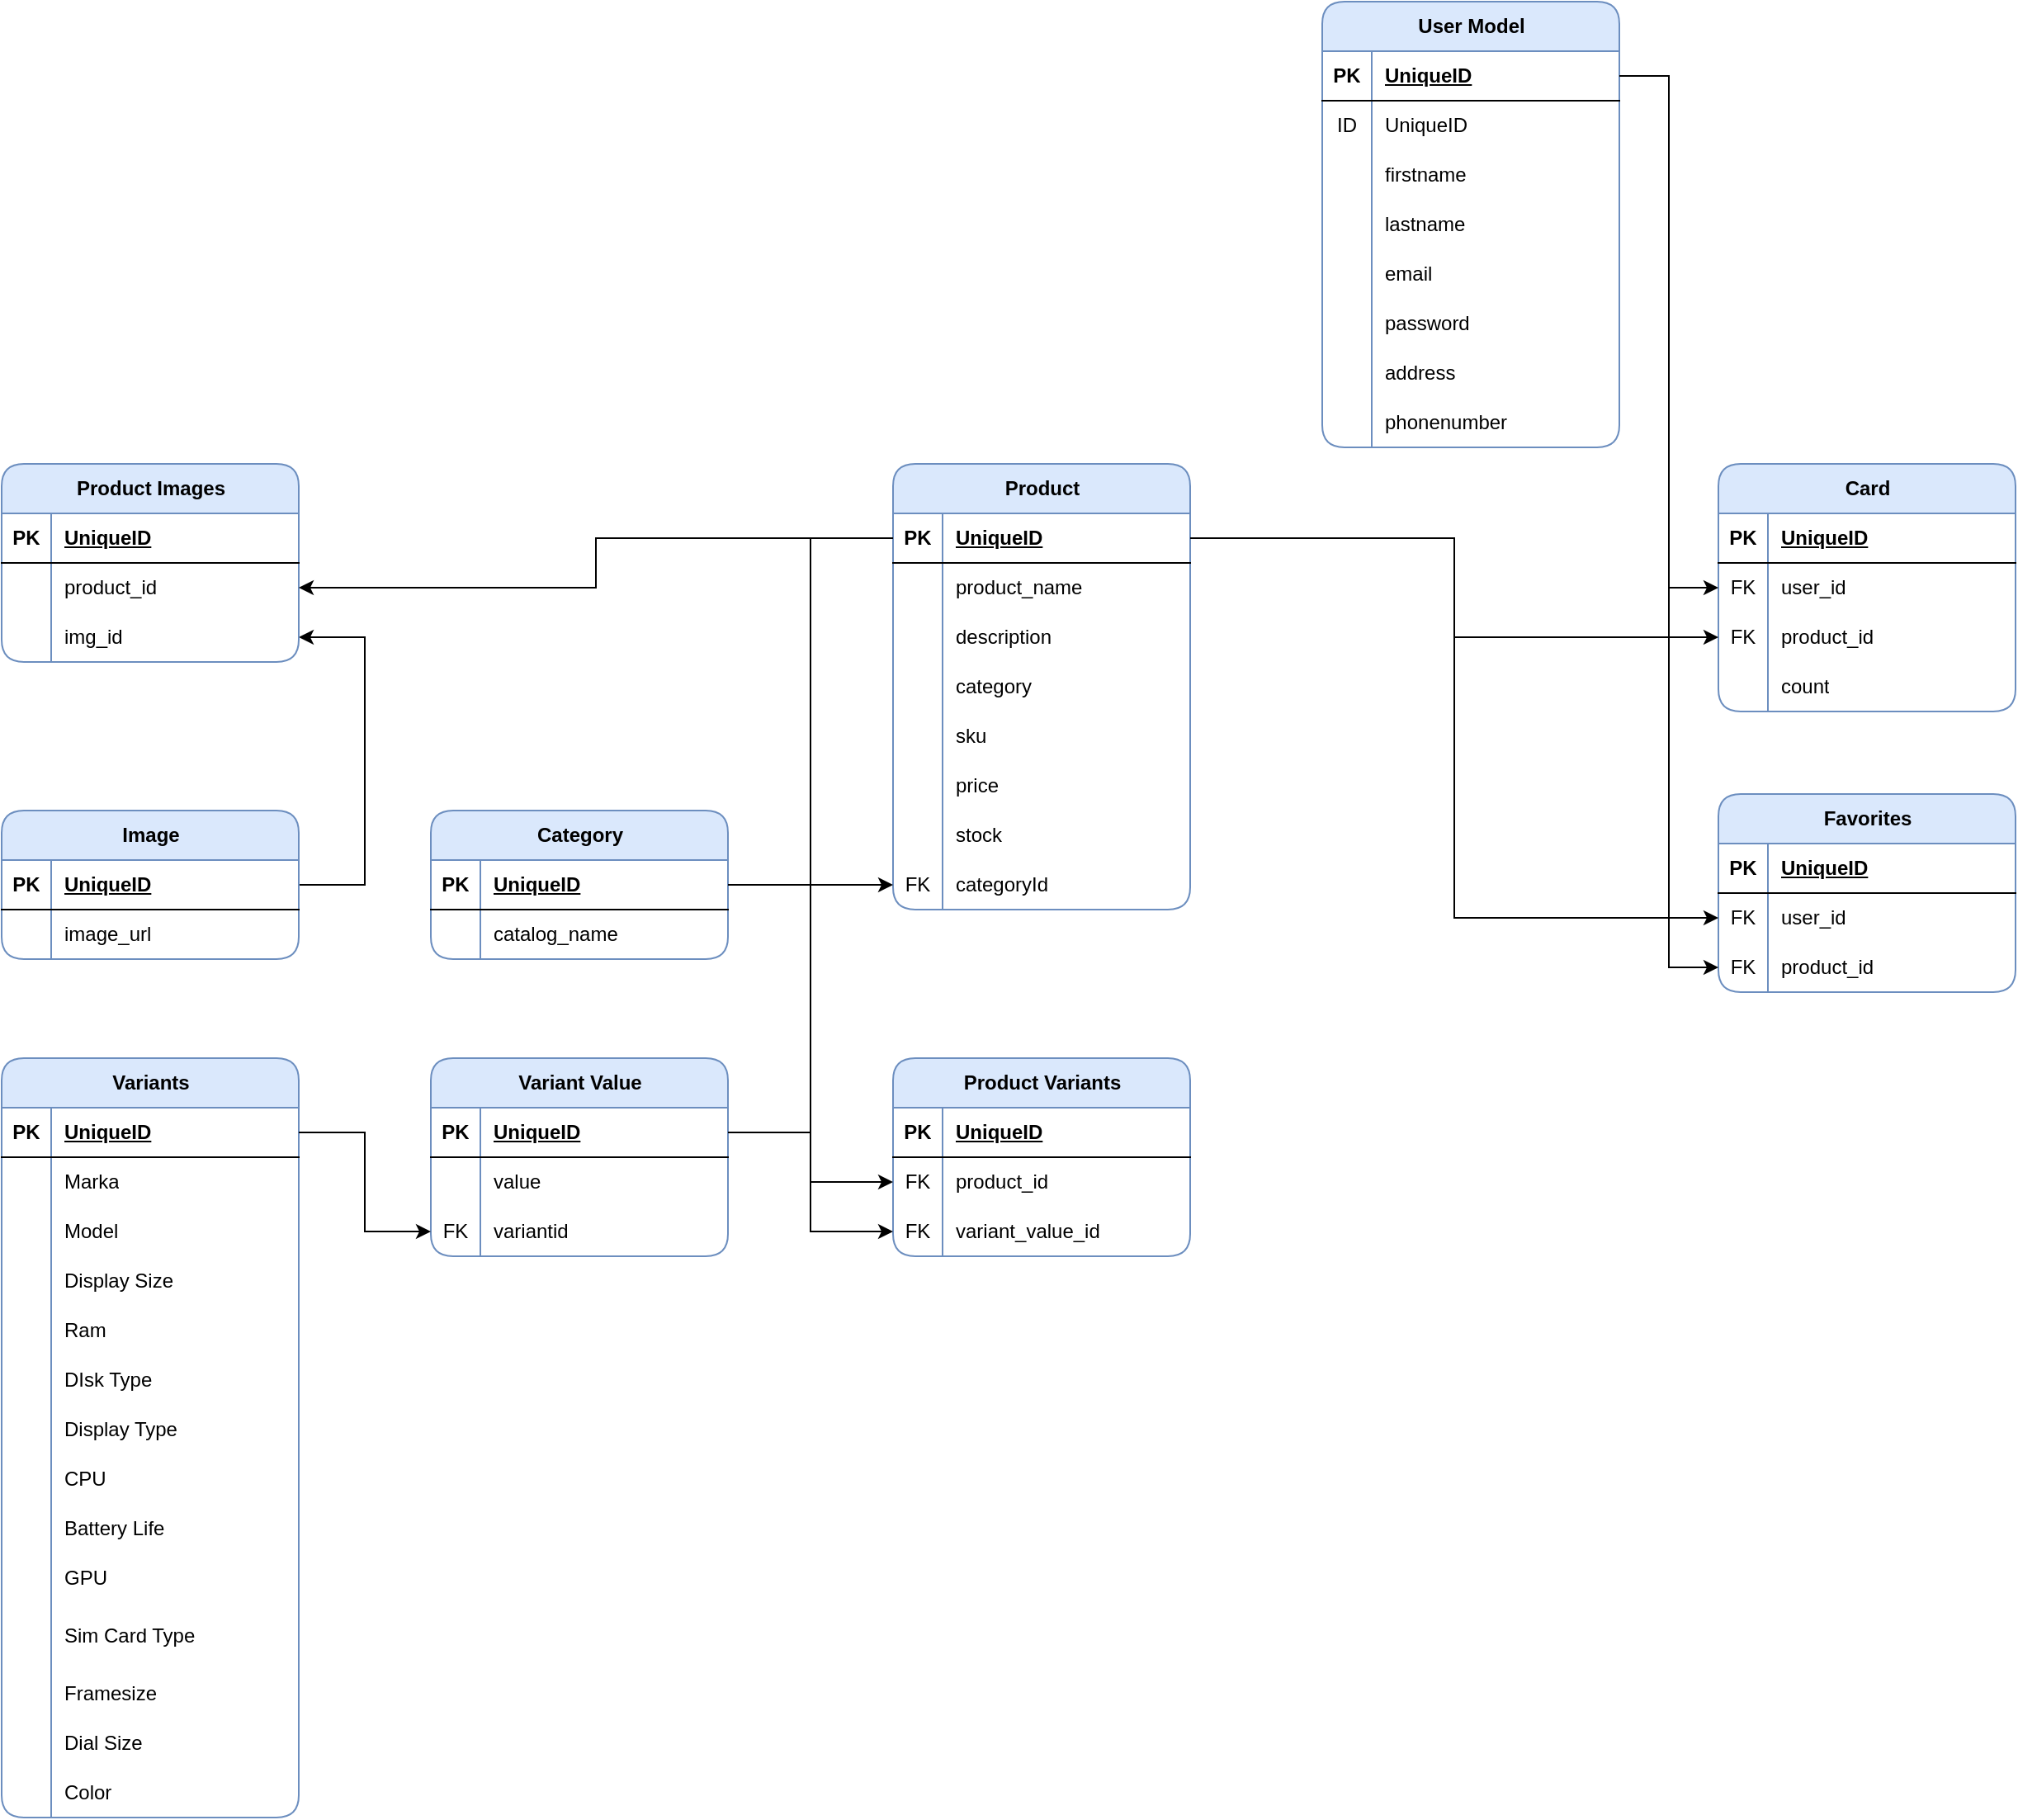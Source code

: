 <mxfile version="23.1.2" type="device">
  <diagram name="Page-1" id="Rd2PqqDpb_olPm3QAbeK">
    <mxGraphModel dx="860" dy="605" grid="1" gridSize="10" guides="1" tooltips="1" connect="1" arrows="1" fold="1" page="1" pageScale="1" pageWidth="1654" pageHeight="1169" math="0" shadow="0">
      <root>
        <mxCell id="0" />
        <mxCell id="1" parent="0" />
        <mxCell id="sIMa0hD6Q5MOqZe4oD_--5" value="User Model" style="shape=table;startSize=30;container=1;collapsible=1;childLayout=tableLayout;fixedRows=1;rowLines=0;fontStyle=1;align=center;resizeLast=1;html=1;fillColor=#dae8fc;strokeColor=#6c8ebf;rounded=1;" parent="1" vertex="1">
          <mxGeometry x="880" y="40" width="180" height="270" as="geometry" />
        </mxCell>
        <mxCell id="sIMa0hD6Q5MOqZe4oD_--6" value="" style="shape=tableRow;horizontal=0;startSize=0;swimlaneHead=0;swimlaneBody=0;fillColor=none;collapsible=0;dropTarget=0;points=[[0,0.5],[1,0.5]];portConstraint=eastwest;top=0;left=0;right=0;bottom=1;" parent="sIMa0hD6Q5MOqZe4oD_--5" vertex="1">
          <mxGeometry y="30" width="180" height="30" as="geometry" />
        </mxCell>
        <mxCell id="sIMa0hD6Q5MOqZe4oD_--7" value="PK" style="shape=partialRectangle;connectable=0;fillColor=none;top=0;left=0;bottom=0;right=0;fontStyle=1;overflow=hidden;whiteSpace=wrap;html=1;" parent="sIMa0hD6Q5MOqZe4oD_--6" vertex="1">
          <mxGeometry width="30" height="30" as="geometry">
            <mxRectangle width="30" height="30" as="alternateBounds" />
          </mxGeometry>
        </mxCell>
        <mxCell id="sIMa0hD6Q5MOqZe4oD_--8" value="UniqueID" style="shape=partialRectangle;connectable=0;fillColor=none;top=0;left=0;bottom=0;right=0;align=left;spacingLeft=6;fontStyle=5;overflow=hidden;whiteSpace=wrap;html=1;" parent="sIMa0hD6Q5MOqZe4oD_--6" vertex="1">
          <mxGeometry x="30" width="150" height="30" as="geometry">
            <mxRectangle width="150" height="30" as="alternateBounds" />
          </mxGeometry>
        </mxCell>
        <mxCell id="sIMa0hD6Q5MOqZe4oD_--9" value="" style="shape=tableRow;horizontal=0;startSize=0;swimlaneHead=0;swimlaneBody=0;fillColor=none;collapsible=0;dropTarget=0;points=[[0,0.5],[1,0.5]];portConstraint=eastwest;top=0;left=0;right=0;bottom=0;" parent="sIMa0hD6Q5MOqZe4oD_--5" vertex="1">
          <mxGeometry y="60" width="180" height="30" as="geometry" />
        </mxCell>
        <mxCell id="sIMa0hD6Q5MOqZe4oD_--10" value="ID" style="shape=partialRectangle;connectable=0;fillColor=none;top=0;left=0;bottom=0;right=0;editable=1;overflow=hidden;whiteSpace=wrap;html=1;" parent="sIMa0hD6Q5MOqZe4oD_--9" vertex="1">
          <mxGeometry width="30" height="30" as="geometry">
            <mxRectangle width="30" height="30" as="alternateBounds" />
          </mxGeometry>
        </mxCell>
        <mxCell id="sIMa0hD6Q5MOqZe4oD_--11" value="UniqueID" style="shape=partialRectangle;connectable=0;fillColor=none;top=0;left=0;bottom=0;right=0;align=left;spacingLeft=6;overflow=hidden;whiteSpace=wrap;html=1;" parent="sIMa0hD6Q5MOqZe4oD_--9" vertex="1">
          <mxGeometry x="30" width="150" height="30" as="geometry">
            <mxRectangle width="150" height="30" as="alternateBounds" />
          </mxGeometry>
        </mxCell>
        <mxCell id="sIMa0hD6Q5MOqZe4oD_--12" value="" style="shape=tableRow;horizontal=0;startSize=0;swimlaneHead=0;swimlaneBody=0;fillColor=none;collapsible=0;dropTarget=0;points=[[0,0.5],[1,0.5]];portConstraint=eastwest;top=0;left=0;right=0;bottom=0;" parent="sIMa0hD6Q5MOqZe4oD_--5" vertex="1">
          <mxGeometry y="90" width="180" height="30" as="geometry" />
        </mxCell>
        <mxCell id="sIMa0hD6Q5MOqZe4oD_--13" value="" style="shape=partialRectangle;connectable=0;fillColor=none;top=0;left=0;bottom=0;right=0;editable=1;overflow=hidden;whiteSpace=wrap;html=1;" parent="sIMa0hD6Q5MOqZe4oD_--12" vertex="1">
          <mxGeometry width="30" height="30" as="geometry">
            <mxRectangle width="30" height="30" as="alternateBounds" />
          </mxGeometry>
        </mxCell>
        <mxCell id="sIMa0hD6Q5MOqZe4oD_--14" value="firstname" style="shape=partialRectangle;connectable=0;fillColor=none;top=0;left=0;bottom=0;right=0;align=left;spacingLeft=6;overflow=hidden;whiteSpace=wrap;html=1;" parent="sIMa0hD6Q5MOqZe4oD_--12" vertex="1">
          <mxGeometry x="30" width="150" height="30" as="geometry">
            <mxRectangle width="150" height="30" as="alternateBounds" />
          </mxGeometry>
        </mxCell>
        <mxCell id="sIMa0hD6Q5MOqZe4oD_--15" value="" style="shape=tableRow;horizontal=0;startSize=0;swimlaneHead=0;swimlaneBody=0;fillColor=none;collapsible=0;dropTarget=0;points=[[0,0.5],[1,0.5]];portConstraint=eastwest;top=0;left=0;right=0;bottom=0;" parent="sIMa0hD6Q5MOqZe4oD_--5" vertex="1">
          <mxGeometry y="120" width="180" height="30" as="geometry" />
        </mxCell>
        <mxCell id="sIMa0hD6Q5MOqZe4oD_--16" value="" style="shape=partialRectangle;connectable=0;fillColor=none;top=0;left=0;bottom=0;right=0;editable=1;overflow=hidden;whiteSpace=wrap;html=1;" parent="sIMa0hD6Q5MOqZe4oD_--15" vertex="1">
          <mxGeometry width="30" height="30" as="geometry">
            <mxRectangle width="30" height="30" as="alternateBounds" />
          </mxGeometry>
        </mxCell>
        <mxCell id="sIMa0hD6Q5MOqZe4oD_--17" value="lastname" style="shape=partialRectangle;connectable=0;fillColor=none;top=0;left=0;bottom=0;right=0;align=left;spacingLeft=6;overflow=hidden;whiteSpace=wrap;html=1;" parent="sIMa0hD6Q5MOqZe4oD_--15" vertex="1">
          <mxGeometry x="30" width="150" height="30" as="geometry">
            <mxRectangle width="150" height="30" as="alternateBounds" />
          </mxGeometry>
        </mxCell>
        <mxCell id="sIMa0hD6Q5MOqZe4oD_--19" value="" style="shape=tableRow;horizontal=0;startSize=0;swimlaneHead=0;swimlaneBody=0;fillColor=none;collapsible=0;dropTarget=0;points=[[0,0.5],[1,0.5]];portConstraint=eastwest;top=0;left=0;right=0;bottom=0;" parent="sIMa0hD6Q5MOqZe4oD_--5" vertex="1">
          <mxGeometry y="150" width="180" height="30" as="geometry" />
        </mxCell>
        <mxCell id="sIMa0hD6Q5MOqZe4oD_--20" value="" style="shape=partialRectangle;connectable=0;fillColor=none;top=0;left=0;bottom=0;right=0;editable=1;overflow=hidden;whiteSpace=wrap;html=1;" parent="sIMa0hD6Q5MOqZe4oD_--19" vertex="1">
          <mxGeometry width="30" height="30" as="geometry">
            <mxRectangle width="30" height="30" as="alternateBounds" />
          </mxGeometry>
        </mxCell>
        <mxCell id="sIMa0hD6Q5MOqZe4oD_--21" value="email" style="shape=partialRectangle;connectable=0;fillColor=none;top=0;left=0;bottom=0;right=0;align=left;spacingLeft=6;overflow=hidden;whiteSpace=wrap;html=1;" parent="sIMa0hD6Q5MOqZe4oD_--19" vertex="1">
          <mxGeometry x="30" width="150" height="30" as="geometry">
            <mxRectangle width="150" height="30" as="alternateBounds" />
          </mxGeometry>
        </mxCell>
        <mxCell id="sIMa0hD6Q5MOqZe4oD_--54" value="" style="shape=tableRow;horizontal=0;startSize=0;swimlaneHead=0;swimlaneBody=0;fillColor=none;collapsible=0;dropTarget=0;points=[[0,0.5],[1,0.5]];portConstraint=eastwest;top=0;left=0;right=0;bottom=0;" parent="sIMa0hD6Q5MOqZe4oD_--5" vertex="1">
          <mxGeometry y="180" width="180" height="30" as="geometry" />
        </mxCell>
        <mxCell id="sIMa0hD6Q5MOqZe4oD_--55" value="" style="shape=partialRectangle;connectable=0;fillColor=none;top=0;left=0;bottom=0;right=0;editable=1;overflow=hidden;whiteSpace=wrap;html=1;" parent="sIMa0hD6Q5MOqZe4oD_--54" vertex="1">
          <mxGeometry width="30" height="30" as="geometry">
            <mxRectangle width="30" height="30" as="alternateBounds" />
          </mxGeometry>
        </mxCell>
        <mxCell id="sIMa0hD6Q5MOqZe4oD_--56" value="password" style="shape=partialRectangle;connectable=0;fillColor=none;top=0;left=0;bottom=0;right=0;align=left;spacingLeft=6;overflow=hidden;whiteSpace=wrap;html=1;" parent="sIMa0hD6Q5MOqZe4oD_--54" vertex="1">
          <mxGeometry x="30" width="150" height="30" as="geometry">
            <mxRectangle width="150" height="30" as="alternateBounds" />
          </mxGeometry>
        </mxCell>
        <mxCell id="sIMa0hD6Q5MOqZe4oD_--57" value="" style="shape=tableRow;horizontal=0;startSize=0;swimlaneHead=0;swimlaneBody=0;fillColor=none;collapsible=0;dropTarget=0;points=[[0,0.5],[1,0.5]];portConstraint=eastwest;top=0;left=0;right=0;bottom=0;" parent="sIMa0hD6Q5MOqZe4oD_--5" vertex="1">
          <mxGeometry y="210" width="180" height="30" as="geometry" />
        </mxCell>
        <mxCell id="sIMa0hD6Q5MOqZe4oD_--58" value="" style="shape=partialRectangle;connectable=0;fillColor=none;top=0;left=0;bottom=0;right=0;editable=1;overflow=hidden;whiteSpace=wrap;html=1;" parent="sIMa0hD6Q5MOqZe4oD_--57" vertex="1">
          <mxGeometry width="30" height="30" as="geometry">
            <mxRectangle width="30" height="30" as="alternateBounds" />
          </mxGeometry>
        </mxCell>
        <mxCell id="sIMa0hD6Q5MOqZe4oD_--59" value="address" style="shape=partialRectangle;connectable=0;fillColor=none;top=0;left=0;bottom=0;right=0;align=left;spacingLeft=6;overflow=hidden;whiteSpace=wrap;html=1;" parent="sIMa0hD6Q5MOqZe4oD_--57" vertex="1">
          <mxGeometry x="30" width="150" height="30" as="geometry">
            <mxRectangle width="150" height="30" as="alternateBounds" />
          </mxGeometry>
        </mxCell>
        <mxCell id="sIMa0hD6Q5MOqZe4oD_--60" value="" style="shape=tableRow;horizontal=0;startSize=0;swimlaneHead=0;swimlaneBody=0;fillColor=none;collapsible=0;dropTarget=0;points=[[0,0.5],[1,0.5]];portConstraint=eastwest;top=0;left=0;right=0;bottom=0;" parent="sIMa0hD6Q5MOqZe4oD_--5" vertex="1">
          <mxGeometry y="240" width="180" height="30" as="geometry" />
        </mxCell>
        <mxCell id="sIMa0hD6Q5MOqZe4oD_--61" value="" style="shape=partialRectangle;connectable=0;fillColor=none;top=0;left=0;bottom=0;right=0;editable=1;overflow=hidden;whiteSpace=wrap;html=1;" parent="sIMa0hD6Q5MOqZe4oD_--60" vertex="1">
          <mxGeometry width="30" height="30" as="geometry">
            <mxRectangle width="30" height="30" as="alternateBounds" />
          </mxGeometry>
        </mxCell>
        <mxCell id="sIMa0hD6Q5MOqZe4oD_--62" value="phonenumber" style="shape=partialRectangle;connectable=0;fillColor=none;top=0;left=0;bottom=0;right=0;align=left;spacingLeft=6;overflow=hidden;whiteSpace=wrap;html=1;" parent="sIMa0hD6Q5MOqZe4oD_--60" vertex="1">
          <mxGeometry x="30" width="150" height="30" as="geometry">
            <mxRectangle width="150" height="30" as="alternateBounds" />
          </mxGeometry>
        </mxCell>
        <mxCell id="sIMa0hD6Q5MOqZe4oD_--63" value="Category" style="shape=table;startSize=30;container=1;collapsible=1;childLayout=tableLayout;fixedRows=1;rowLines=0;fontStyle=1;align=center;resizeLast=1;html=1;fillColor=#dae8fc;strokeColor=#6c8ebf;rounded=1;" parent="1" vertex="1">
          <mxGeometry x="340" y="530" width="180" height="90" as="geometry" />
        </mxCell>
        <mxCell id="sIMa0hD6Q5MOqZe4oD_--64" value="" style="shape=tableRow;horizontal=0;startSize=0;swimlaneHead=0;swimlaneBody=0;fillColor=none;collapsible=0;dropTarget=0;points=[[0,0.5],[1,0.5]];portConstraint=eastwest;top=0;left=0;right=0;bottom=1;" parent="sIMa0hD6Q5MOqZe4oD_--63" vertex="1">
          <mxGeometry y="30" width="180" height="30" as="geometry" />
        </mxCell>
        <mxCell id="sIMa0hD6Q5MOqZe4oD_--65" value="PK" style="shape=partialRectangle;connectable=0;fillColor=none;top=0;left=0;bottom=0;right=0;fontStyle=1;overflow=hidden;whiteSpace=wrap;html=1;" parent="sIMa0hD6Q5MOqZe4oD_--64" vertex="1">
          <mxGeometry width="30" height="30" as="geometry">
            <mxRectangle width="30" height="30" as="alternateBounds" />
          </mxGeometry>
        </mxCell>
        <mxCell id="sIMa0hD6Q5MOqZe4oD_--66" value="UniqueID" style="shape=partialRectangle;connectable=0;fillColor=none;top=0;left=0;bottom=0;right=0;align=left;spacingLeft=6;fontStyle=5;overflow=hidden;whiteSpace=wrap;html=1;" parent="sIMa0hD6Q5MOqZe4oD_--64" vertex="1">
          <mxGeometry x="30" width="150" height="30" as="geometry">
            <mxRectangle width="150" height="30" as="alternateBounds" />
          </mxGeometry>
        </mxCell>
        <mxCell id="sIMa0hD6Q5MOqZe4oD_--67" value="" style="shape=tableRow;horizontal=0;startSize=0;swimlaneHead=0;swimlaneBody=0;fillColor=none;collapsible=0;dropTarget=0;points=[[0,0.5],[1,0.5]];portConstraint=eastwest;top=0;left=0;right=0;bottom=0;" parent="sIMa0hD6Q5MOqZe4oD_--63" vertex="1">
          <mxGeometry y="60" width="180" height="30" as="geometry" />
        </mxCell>
        <mxCell id="sIMa0hD6Q5MOqZe4oD_--68" value="" style="shape=partialRectangle;connectable=0;fillColor=none;top=0;left=0;bottom=0;right=0;editable=1;overflow=hidden;whiteSpace=wrap;html=1;" parent="sIMa0hD6Q5MOqZe4oD_--67" vertex="1">
          <mxGeometry width="30" height="30" as="geometry">
            <mxRectangle width="30" height="30" as="alternateBounds" />
          </mxGeometry>
        </mxCell>
        <mxCell id="sIMa0hD6Q5MOqZe4oD_--69" value="catalog_name" style="shape=partialRectangle;connectable=0;fillColor=none;top=0;left=0;bottom=0;right=0;align=left;spacingLeft=6;overflow=hidden;whiteSpace=wrap;html=1;" parent="sIMa0hD6Q5MOqZe4oD_--67" vertex="1">
          <mxGeometry x="30" width="150" height="30" as="geometry">
            <mxRectangle width="150" height="30" as="alternateBounds" />
          </mxGeometry>
        </mxCell>
        <mxCell id="sIMa0hD6Q5MOqZe4oD_--76" value="Product" style="shape=table;startSize=30;container=1;collapsible=1;childLayout=tableLayout;fixedRows=1;rowLines=0;fontStyle=1;align=center;resizeLast=1;html=1;fillColor=#dae8fc;strokeColor=#6c8ebf;rounded=1;" parent="1" vertex="1">
          <mxGeometry x="620" y="320" width="180" height="270" as="geometry" />
        </mxCell>
        <mxCell id="sIMa0hD6Q5MOqZe4oD_--77" value="" style="shape=tableRow;horizontal=0;startSize=0;swimlaneHead=0;swimlaneBody=0;fillColor=none;collapsible=0;dropTarget=0;points=[[0,0.5],[1,0.5]];portConstraint=eastwest;top=0;left=0;right=0;bottom=1;" parent="sIMa0hD6Q5MOqZe4oD_--76" vertex="1">
          <mxGeometry y="30" width="180" height="30" as="geometry" />
        </mxCell>
        <mxCell id="sIMa0hD6Q5MOqZe4oD_--78" value="PK" style="shape=partialRectangle;connectable=0;fillColor=none;top=0;left=0;bottom=0;right=0;fontStyle=1;overflow=hidden;whiteSpace=wrap;html=1;" parent="sIMa0hD6Q5MOqZe4oD_--77" vertex="1">
          <mxGeometry width="30" height="30" as="geometry">
            <mxRectangle width="30" height="30" as="alternateBounds" />
          </mxGeometry>
        </mxCell>
        <mxCell id="sIMa0hD6Q5MOqZe4oD_--79" value="UniqueID" style="shape=partialRectangle;connectable=0;fillColor=none;top=0;left=0;bottom=0;right=0;align=left;spacingLeft=6;fontStyle=5;overflow=hidden;whiteSpace=wrap;html=1;" parent="sIMa0hD6Q5MOqZe4oD_--77" vertex="1">
          <mxGeometry x="30" width="150" height="30" as="geometry">
            <mxRectangle width="150" height="30" as="alternateBounds" />
          </mxGeometry>
        </mxCell>
        <mxCell id="sIMa0hD6Q5MOqZe4oD_--80" value="" style="shape=tableRow;horizontal=0;startSize=0;swimlaneHead=0;swimlaneBody=0;fillColor=none;collapsible=0;dropTarget=0;points=[[0,0.5],[1,0.5]];portConstraint=eastwest;top=0;left=0;right=0;bottom=0;" parent="sIMa0hD6Q5MOqZe4oD_--76" vertex="1">
          <mxGeometry y="60" width="180" height="30" as="geometry" />
        </mxCell>
        <mxCell id="sIMa0hD6Q5MOqZe4oD_--81" value="" style="shape=partialRectangle;connectable=0;fillColor=none;top=0;left=0;bottom=0;right=0;editable=1;overflow=hidden;whiteSpace=wrap;html=1;" parent="sIMa0hD6Q5MOqZe4oD_--80" vertex="1">
          <mxGeometry width="30" height="30" as="geometry">
            <mxRectangle width="30" height="30" as="alternateBounds" />
          </mxGeometry>
        </mxCell>
        <mxCell id="sIMa0hD6Q5MOqZe4oD_--82" value="product_name" style="shape=partialRectangle;connectable=0;fillColor=none;top=0;left=0;bottom=0;right=0;align=left;spacingLeft=6;overflow=hidden;whiteSpace=wrap;html=1;" parent="sIMa0hD6Q5MOqZe4oD_--80" vertex="1">
          <mxGeometry x="30" width="150" height="30" as="geometry">
            <mxRectangle width="150" height="30" as="alternateBounds" />
          </mxGeometry>
        </mxCell>
        <mxCell id="sIMa0hD6Q5MOqZe4oD_--95" value="" style="shape=tableRow;horizontal=0;startSize=0;swimlaneHead=0;swimlaneBody=0;fillColor=none;collapsible=0;dropTarget=0;points=[[0,0.5],[1,0.5]];portConstraint=eastwest;top=0;left=0;right=0;bottom=0;" parent="sIMa0hD6Q5MOqZe4oD_--76" vertex="1">
          <mxGeometry y="90" width="180" height="30" as="geometry" />
        </mxCell>
        <mxCell id="sIMa0hD6Q5MOqZe4oD_--96" value="" style="shape=partialRectangle;connectable=0;fillColor=none;top=0;left=0;bottom=0;right=0;editable=1;overflow=hidden;whiteSpace=wrap;html=1;" parent="sIMa0hD6Q5MOqZe4oD_--95" vertex="1">
          <mxGeometry width="30" height="30" as="geometry">
            <mxRectangle width="30" height="30" as="alternateBounds" />
          </mxGeometry>
        </mxCell>
        <mxCell id="sIMa0hD6Q5MOqZe4oD_--97" value="description" style="shape=partialRectangle;connectable=0;fillColor=none;top=0;left=0;bottom=0;right=0;align=left;spacingLeft=6;overflow=hidden;whiteSpace=wrap;html=1;" parent="sIMa0hD6Q5MOqZe4oD_--95" vertex="1">
          <mxGeometry x="30" width="150" height="30" as="geometry">
            <mxRectangle width="150" height="30" as="alternateBounds" />
          </mxGeometry>
        </mxCell>
        <mxCell id="sIMa0hD6Q5MOqZe4oD_--129" value="" style="shape=tableRow;horizontal=0;startSize=0;swimlaneHead=0;swimlaneBody=0;fillColor=none;collapsible=0;dropTarget=0;points=[[0,0.5],[1,0.5]];portConstraint=eastwest;top=0;left=0;right=0;bottom=0;" parent="sIMa0hD6Q5MOqZe4oD_--76" vertex="1">
          <mxGeometry y="120" width="180" height="30" as="geometry" />
        </mxCell>
        <mxCell id="sIMa0hD6Q5MOqZe4oD_--130" value="" style="shape=partialRectangle;connectable=0;fillColor=none;top=0;left=0;bottom=0;right=0;editable=1;overflow=hidden;whiteSpace=wrap;html=1;" parent="sIMa0hD6Q5MOqZe4oD_--129" vertex="1">
          <mxGeometry width="30" height="30" as="geometry">
            <mxRectangle width="30" height="30" as="alternateBounds" />
          </mxGeometry>
        </mxCell>
        <mxCell id="sIMa0hD6Q5MOqZe4oD_--131" value="category" style="shape=partialRectangle;connectable=0;fillColor=none;top=0;left=0;bottom=0;right=0;align=left;spacingLeft=6;overflow=hidden;whiteSpace=wrap;html=1;" parent="sIMa0hD6Q5MOqZe4oD_--129" vertex="1">
          <mxGeometry x="30" width="150" height="30" as="geometry">
            <mxRectangle width="150" height="30" as="alternateBounds" />
          </mxGeometry>
        </mxCell>
        <mxCell id="HXN5Vr0cEgsOcUgNiLI7-1" value="" style="shape=tableRow;horizontal=0;startSize=0;swimlaneHead=0;swimlaneBody=0;fillColor=none;collapsible=0;dropTarget=0;points=[[0,0.5],[1,0.5]];portConstraint=eastwest;top=0;left=0;right=0;bottom=0;" vertex="1" parent="sIMa0hD6Q5MOqZe4oD_--76">
          <mxGeometry y="150" width="180" height="30" as="geometry" />
        </mxCell>
        <mxCell id="HXN5Vr0cEgsOcUgNiLI7-2" value="" style="shape=partialRectangle;connectable=0;fillColor=none;top=0;left=0;bottom=0;right=0;editable=1;overflow=hidden;whiteSpace=wrap;html=1;" vertex="1" parent="HXN5Vr0cEgsOcUgNiLI7-1">
          <mxGeometry width="30" height="30" as="geometry">
            <mxRectangle width="30" height="30" as="alternateBounds" />
          </mxGeometry>
        </mxCell>
        <mxCell id="HXN5Vr0cEgsOcUgNiLI7-3" value="sku" style="shape=partialRectangle;connectable=0;fillColor=none;top=0;left=0;bottom=0;right=0;align=left;spacingLeft=6;overflow=hidden;whiteSpace=wrap;html=1;" vertex="1" parent="HXN5Vr0cEgsOcUgNiLI7-1">
          <mxGeometry x="30" width="150" height="30" as="geometry">
            <mxRectangle width="150" height="30" as="alternateBounds" />
          </mxGeometry>
        </mxCell>
        <mxCell id="HXN5Vr0cEgsOcUgNiLI7-4" value="" style="shape=tableRow;horizontal=0;startSize=0;swimlaneHead=0;swimlaneBody=0;fillColor=none;collapsible=0;dropTarget=0;points=[[0,0.5],[1,0.5]];portConstraint=eastwest;top=0;left=0;right=0;bottom=0;" vertex="1" parent="sIMa0hD6Q5MOqZe4oD_--76">
          <mxGeometry y="180" width="180" height="30" as="geometry" />
        </mxCell>
        <mxCell id="HXN5Vr0cEgsOcUgNiLI7-5" value="" style="shape=partialRectangle;connectable=0;fillColor=none;top=0;left=0;bottom=0;right=0;editable=1;overflow=hidden;whiteSpace=wrap;html=1;" vertex="1" parent="HXN5Vr0cEgsOcUgNiLI7-4">
          <mxGeometry width="30" height="30" as="geometry">
            <mxRectangle width="30" height="30" as="alternateBounds" />
          </mxGeometry>
        </mxCell>
        <mxCell id="HXN5Vr0cEgsOcUgNiLI7-6" value="price" style="shape=partialRectangle;connectable=0;fillColor=none;top=0;left=0;bottom=0;right=0;align=left;spacingLeft=6;overflow=hidden;whiteSpace=wrap;html=1;" vertex="1" parent="HXN5Vr0cEgsOcUgNiLI7-4">
          <mxGeometry x="30" width="150" height="30" as="geometry">
            <mxRectangle width="150" height="30" as="alternateBounds" />
          </mxGeometry>
        </mxCell>
        <mxCell id="HXN5Vr0cEgsOcUgNiLI7-7" value="" style="shape=tableRow;horizontal=0;startSize=0;swimlaneHead=0;swimlaneBody=0;fillColor=none;collapsible=0;dropTarget=0;points=[[0,0.5],[1,0.5]];portConstraint=eastwest;top=0;left=0;right=0;bottom=0;" vertex="1" parent="sIMa0hD6Q5MOqZe4oD_--76">
          <mxGeometry y="210" width="180" height="30" as="geometry" />
        </mxCell>
        <mxCell id="HXN5Vr0cEgsOcUgNiLI7-8" value="" style="shape=partialRectangle;connectable=0;fillColor=none;top=0;left=0;bottom=0;right=0;editable=1;overflow=hidden;whiteSpace=wrap;html=1;" vertex="1" parent="HXN5Vr0cEgsOcUgNiLI7-7">
          <mxGeometry width="30" height="30" as="geometry">
            <mxRectangle width="30" height="30" as="alternateBounds" />
          </mxGeometry>
        </mxCell>
        <mxCell id="HXN5Vr0cEgsOcUgNiLI7-9" value="stock" style="shape=partialRectangle;connectable=0;fillColor=none;top=0;left=0;bottom=0;right=0;align=left;spacingLeft=6;overflow=hidden;whiteSpace=wrap;html=1;" vertex="1" parent="HXN5Vr0cEgsOcUgNiLI7-7">
          <mxGeometry x="30" width="150" height="30" as="geometry">
            <mxRectangle width="150" height="30" as="alternateBounds" />
          </mxGeometry>
        </mxCell>
        <mxCell id="HXN5Vr0cEgsOcUgNiLI7-10" value="" style="shape=tableRow;horizontal=0;startSize=0;swimlaneHead=0;swimlaneBody=0;fillColor=none;collapsible=0;dropTarget=0;points=[[0,0.5],[1,0.5]];portConstraint=eastwest;top=0;left=0;right=0;bottom=0;" vertex="1" parent="sIMa0hD6Q5MOqZe4oD_--76">
          <mxGeometry y="240" width="180" height="30" as="geometry" />
        </mxCell>
        <mxCell id="HXN5Vr0cEgsOcUgNiLI7-11" value="FK" style="shape=partialRectangle;connectable=0;fillColor=none;top=0;left=0;bottom=0;right=0;editable=1;overflow=hidden;whiteSpace=wrap;html=1;" vertex="1" parent="HXN5Vr0cEgsOcUgNiLI7-10">
          <mxGeometry width="30" height="30" as="geometry">
            <mxRectangle width="30" height="30" as="alternateBounds" />
          </mxGeometry>
        </mxCell>
        <mxCell id="HXN5Vr0cEgsOcUgNiLI7-12" value="categoryId" style="shape=partialRectangle;connectable=0;fillColor=none;top=0;left=0;bottom=0;right=0;align=left;spacingLeft=6;overflow=hidden;whiteSpace=wrap;html=1;" vertex="1" parent="HXN5Vr0cEgsOcUgNiLI7-10">
          <mxGeometry x="30" width="150" height="30" as="geometry">
            <mxRectangle width="150" height="30" as="alternateBounds" />
          </mxGeometry>
        </mxCell>
        <mxCell id="sIMa0hD6Q5MOqZe4oD_--295" style="edgeStyle=orthogonalEdgeStyle;rounded=0;orthogonalLoop=1;jettySize=auto;html=1;entryX=1;entryY=0.5;entryDx=0;entryDy=0;" parent="1" source="sIMa0hD6Q5MOqZe4oD_--98" target="sIMa0hD6Q5MOqZe4oD_--289" edge="1">
          <mxGeometry relative="1" as="geometry">
            <Array as="points">
              <mxPoint x="300" y="575" />
              <mxPoint x="300" y="425" />
            </Array>
          </mxGeometry>
        </mxCell>
        <mxCell id="sIMa0hD6Q5MOqZe4oD_--98" value="Image" style="shape=table;startSize=30;container=1;collapsible=1;childLayout=tableLayout;fixedRows=1;rowLines=0;fontStyle=1;align=center;resizeLast=1;html=1;fillColor=#dae8fc;strokeColor=#6c8ebf;rounded=1;" parent="1" vertex="1">
          <mxGeometry x="80" y="530" width="180" height="90" as="geometry" />
        </mxCell>
        <mxCell id="sIMa0hD6Q5MOqZe4oD_--99" value="" style="shape=tableRow;horizontal=0;startSize=0;swimlaneHead=0;swimlaneBody=0;fillColor=none;collapsible=0;dropTarget=0;points=[[0,0.5],[1,0.5]];portConstraint=eastwest;top=0;left=0;right=0;bottom=1;" parent="sIMa0hD6Q5MOqZe4oD_--98" vertex="1">
          <mxGeometry y="30" width="180" height="30" as="geometry" />
        </mxCell>
        <mxCell id="sIMa0hD6Q5MOqZe4oD_--100" value="PK" style="shape=partialRectangle;connectable=0;fillColor=none;top=0;left=0;bottom=0;right=0;fontStyle=1;overflow=hidden;whiteSpace=wrap;html=1;" parent="sIMa0hD6Q5MOqZe4oD_--99" vertex="1">
          <mxGeometry width="30" height="30" as="geometry">
            <mxRectangle width="30" height="30" as="alternateBounds" />
          </mxGeometry>
        </mxCell>
        <mxCell id="sIMa0hD6Q5MOqZe4oD_--101" value="UniqueID" style="shape=partialRectangle;connectable=0;fillColor=none;top=0;left=0;bottom=0;right=0;align=left;spacingLeft=6;fontStyle=5;overflow=hidden;whiteSpace=wrap;html=1;" parent="sIMa0hD6Q5MOqZe4oD_--99" vertex="1">
          <mxGeometry x="30" width="150" height="30" as="geometry">
            <mxRectangle width="150" height="30" as="alternateBounds" />
          </mxGeometry>
        </mxCell>
        <mxCell id="sIMa0hD6Q5MOqZe4oD_--108" value="" style="shape=tableRow;horizontal=0;startSize=0;swimlaneHead=0;swimlaneBody=0;fillColor=none;collapsible=0;dropTarget=0;points=[[0,0.5],[1,0.5]];portConstraint=eastwest;top=0;left=0;right=0;bottom=0;" parent="sIMa0hD6Q5MOqZe4oD_--98" vertex="1">
          <mxGeometry y="60" width="180" height="30" as="geometry" />
        </mxCell>
        <mxCell id="sIMa0hD6Q5MOqZe4oD_--109" value="" style="shape=partialRectangle;connectable=0;fillColor=none;top=0;left=0;bottom=0;right=0;editable=1;overflow=hidden;whiteSpace=wrap;html=1;" parent="sIMa0hD6Q5MOqZe4oD_--108" vertex="1">
          <mxGeometry width="30" height="30" as="geometry">
            <mxRectangle width="30" height="30" as="alternateBounds" />
          </mxGeometry>
        </mxCell>
        <mxCell id="sIMa0hD6Q5MOqZe4oD_--110" value="image_url" style="shape=partialRectangle;connectable=0;fillColor=none;top=0;left=0;bottom=0;right=0;align=left;spacingLeft=6;overflow=hidden;whiteSpace=wrap;html=1;" parent="sIMa0hD6Q5MOqZe4oD_--108" vertex="1">
          <mxGeometry x="30" width="150" height="30" as="geometry">
            <mxRectangle width="150" height="30" as="alternateBounds" />
          </mxGeometry>
        </mxCell>
        <mxCell id="sIMa0hD6Q5MOqZe4oD_--134" value="Variants" style="shape=table;startSize=30;container=1;collapsible=1;childLayout=tableLayout;fixedRows=1;rowLines=0;fontStyle=1;align=center;resizeLast=1;html=1;fillColor=#dae8fc;strokeColor=#6c8ebf;rounded=1;" parent="1" vertex="1">
          <mxGeometry x="80" y="680" width="180" height="460" as="geometry" />
        </mxCell>
        <mxCell id="sIMa0hD6Q5MOqZe4oD_--135" value="" style="shape=tableRow;horizontal=0;startSize=0;swimlaneHead=0;swimlaneBody=0;fillColor=none;collapsible=0;dropTarget=0;points=[[0,0.5],[1,0.5]];portConstraint=eastwest;top=0;left=0;right=0;bottom=1;" parent="sIMa0hD6Q5MOqZe4oD_--134" vertex="1">
          <mxGeometry y="30" width="180" height="30" as="geometry" />
        </mxCell>
        <mxCell id="sIMa0hD6Q5MOqZe4oD_--136" value="PK" style="shape=partialRectangle;connectable=0;fillColor=none;top=0;left=0;bottom=0;right=0;fontStyle=1;overflow=hidden;whiteSpace=wrap;html=1;" parent="sIMa0hD6Q5MOqZe4oD_--135" vertex="1">
          <mxGeometry width="30" height="30" as="geometry">
            <mxRectangle width="30" height="30" as="alternateBounds" />
          </mxGeometry>
        </mxCell>
        <mxCell id="sIMa0hD6Q5MOqZe4oD_--137" value="UniqueID" style="shape=partialRectangle;connectable=0;fillColor=none;top=0;left=0;bottom=0;right=0;align=left;spacingLeft=6;fontStyle=5;overflow=hidden;whiteSpace=wrap;html=1;" parent="sIMa0hD6Q5MOqZe4oD_--135" vertex="1">
          <mxGeometry x="30" width="150" height="30" as="geometry">
            <mxRectangle width="150" height="30" as="alternateBounds" />
          </mxGeometry>
        </mxCell>
        <mxCell id="sIMa0hD6Q5MOqZe4oD_--138" value="" style="shape=tableRow;horizontal=0;startSize=0;swimlaneHead=0;swimlaneBody=0;fillColor=none;collapsible=0;dropTarget=0;points=[[0,0.5],[1,0.5]];portConstraint=eastwest;top=0;left=0;right=0;bottom=0;" parent="sIMa0hD6Q5MOqZe4oD_--134" vertex="1">
          <mxGeometry y="60" width="180" height="30" as="geometry" />
        </mxCell>
        <mxCell id="sIMa0hD6Q5MOqZe4oD_--139" value="" style="shape=partialRectangle;connectable=0;fillColor=none;top=0;left=0;bottom=0;right=0;editable=1;overflow=hidden;whiteSpace=wrap;html=1;" parent="sIMa0hD6Q5MOqZe4oD_--138" vertex="1">
          <mxGeometry width="30" height="30" as="geometry">
            <mxRectangle width="30" height="30" as="alternateBounds" />
          </mxGeometry>
        </mxCell>
        <mxCell id="sIMa0hD6Q5MOqZe4oD_--140" value="Marka" style="shape=partialRectangle;connectable=0;fillColor=none;top=0;left=0;bottom=0;right=0;align=left;spacingLeft=6;overflow=hidden;whiteSpace=wrap;html=1;" parent="sIMa0hD6Q5MOqZe4oD_--138" vertex="1">
          <mxGeometry x="30" width="150" height="30" as="geometry">
            <mxRectangle width="150" height="30" as="alternateBounds" />
          </mxGeometry>
        </mxCell>
        <mxCell id="sIMa0hD6Q5MOqZe4oD_--141" value="" style="shape=tableRow;horizontal=0;startSize=0;swimlaneHead=0;swimlaneBody=0;fillColor=none;collapsible=0;dropTarget=0;points=[[0,0.5],[1,0.5]];portConstraint=eastwest;top=0;left=0;right=0;bottom=0;" parent="sIMa0hD6Q5MOqZe4oD_--134" vertex="1">
          <mxGeometry y="90" width="180" height="30" as="geometry" />
        </mxCell>
        <mxCell id="sIMa0hD6Q5MOqZe4oD_--142" value="" style="shape=partialRectangle;connectable=0;fillColor=none;top=0;left=0;bottom=0;right=0;editable=1;overflow=hidden;whiteSpace=wrap;html=1;" parent="sIMa0hD6Q5MOqZe4oD_--141" vertex="1">
          <mxGeometry width="30" height="30" as="geometry">
            <mxRectangle width="30" height="30" as="alternateBounds" />
          </mxGeometry>
        </mxCell>
        <mxCell id="sIMa0hD6Q5MOqZe4oD_--143" value="Model" style="shape=partialRectangle;connectable=0;fillColor=none;top=0;left=0;bottom=0;right=0;align=left;spacingLeft=6;overflow=hidden;whiteSpace=wrap;html=1;" parent="sIMa0hD6Q5MOqZe4oD_--141" vertex="1">
          <mxGeometry x="30" width="150" height="30" as="geometry">
            <mxRectangle width="150" height="30" as="alternateBounds" />
          </mxGeometry>
        </mxCell>
        <mxCell id="sIMa0hD6Q5MOqZe4oD_--144" value="" style="shape=tableRow;horizontal=0;startSize=0;swimlaneHead=0;swimlaneBody=0;fillColor=none;collapsible=0;dropTarget=0;points=[[0,0.5],[1,0.5]];portConstraint=eastwest;top=0;left=0;right=0;bottom=0;" parent="sIMa0hD6Q5MOqZe4oD_--134" vertex="1">
          <mxGeometry y="120" width="180" height="30" as="geometry" />
        </mxCell>
        <mxCell id="sIMa0hD6Q5MOqZe4oD_--145" value="" style="shape=partialRectangle;connectable=0;fillColor=none;top=0;left=0;bottom=0;right=0;editable=1;overflow=hidden;whiteSpace=wrap;html=1;" parent="sIMa0hD6Q5MOqZe4oD_--144" vertex="1">
          <mxGeometry width="30" height="30" as="geometry">
            <mxRectangle width="30" height="30" as="alternateBounds" />
          </mxGeometry>
        </mxCell>
        <mxCell id="sIMa0hD6Q5MOqZe4oD_--146" value="Display Size" style="shape=partialRectangle;connectable=0;fillColor=none;top=0;left=0;bottom=0;right=0;align=left;spacingLeft=6;overflow=hidden;whiteSpace=wrap;html=1;" parent="sIMa0hD6Q5MOqZe4oD_--144" vertex="1">
          <mxGeometry x="30" width="150" height="30" as="geometry">
            <mxRectangle width="150" height="30" as="alternateBounds" />
          </mxGeometry>
        </mxCell>
        <mxCell id="sIMa0hD6Q5MOqZe4oD_--147" value="" style="shape=tableRow;horizontal=0;startSize=0;swimlaneHead=0;swimlaneBody=0;fillColor=none;collapsible=0;dropTarget=0;points=[[0,0.5],[1,0.5]];portConstraint=eastwest;top=0;left=0;right=0;bottom=0;" parent="sIMa0hD6Q5MOqZe4oD_--134" vertex="1">
          <mxGeometry y="150" width="180" height="30" as="geometry" />
        </mxCell>
        <mxCell id="sIMa0hD6Q5MOqZe4oD_--148" value="" style="shape=partialRectangle;connectable=0;fillColor=none;top=0;left=0;bottom=0;right=0;editable=1;overflow=hidden;whiteSpace=wrap;html=1;" parent="sIMa0hD6Q5MOqZe4oD_--147" vertex="1">
          <mxGeometry width="30" height="30" as="geometry">
            <mxRectangle width="30" height="30" as="alternateBounds" />
          </mxGeometry>
        </mxCell>
        <mxCell id="sIMa0hD6Q5MOqZe4oD_--149" value="Ram" style="shape=partialRectangle;connectable=0;fillColor=none;top=0;left=0;bottom=0;right=0;align=left;spacingLeft=6;overflow=hidden;whiteSpace=wrap;html=1;" parent="sIMa0hD6Q5MOqZe4oD_--147" vertex="1">
          <mxGeometry x="30" width="150" height="30" as="geometry">
            <mxRectangle width="150" height="30" as="alternateBounds" />
          </mxGeometry>
        </mxCell>
        <mxCell id="sIMa0hD6Q5MOqZe4oD_--150" value="" style="shape=tableRow;horizontal=0;startSize=0;swimlaneHead=0;swimlaneBody=0;fillColor=none;collapsible=0;dropTarget=0;points=[[0,0.5],[1,0.5]];portConstraint=eastwest;top=0;left=0;right=0;bottom=0;" parent="sIMa0hD6Q5MOqZe4oD_--134" vertex="1">
          <mxGeometry y="180" width="180" height="30" as="geometry" />
        </mxCell>
        <mxCell id="sIMa0hD6Q5MOqZe4oD_--151" value="" style="shape=partialRectangle;connectable=0;fillColor=none;top=0;left=0;bottom=0;right=0;editable=1;overflow=hidden;whiteSpace=wrap;html=1;" parent="sIMa0hD6Q5MOqZe4oD_--150" vertex="1">
          <mxGeometry width="30" height="30" as="geometry">
            <mxRectangle width="30" height="30" as="alternateBounds" />
          </mxGeometry>
        </mxCell>
        <mxCell id="sIMa0hD6Q5MOqZe4oD_--152" value="DIsk Type" style="shape=partialRectangle;connectable=0;fillColor=none;top=0;left=0;bottom=0;right=0;align=left;spacingLeft=6;overflow=hidden;whiteSpace=wrap;html=1;" parent="sIMa0hD6Q5MOqZe4oD_--150" vertex="1">
          <mxGeometry x="30" width="150" height="30" as="geometry">
            <mxRectangle width="150" height="30" as="alternateBounds" />
          </mxGeometry>
        </mxCell>
        <mxCell id="sIMa0hD6Q5MOqZe4oD_--153" value="" style="shape=tableRow;horizontal=0;startSize=0;swimlaneHead=0;swimlaneBody=0;fillColor=none;collapsible=0;dropTarget=0;points=[[0,0.5],[1,0.5]];portConstraint=eastwest;top=0;left=0;right=0;bottom=0;" parent="sIMa0hD6Q5MOqZe4oD_--134" vertex="1">
          <mxGeometry y="210" width="180" height="30" as="geometry" />
        </mxCell>
        <mxCell id="sIMa0hD6Q5MOqZe4oD_--154" value="" style="shape=partialRectangle;connectable=0;fillColor=none;top=0;left=0;bottom=0;right=0;editable=1;overflow=hidden;whiteSpace=wrap;html=1;" parent="sIMa0hD6Q5MOqZe4oD_--153" vertex="1">
          <mxGeometry width="30" height="30" as="geometry">
            <mxRectangle width="30" height="30" as="alternateBounds" />
          </mxGeometry>
        </mxCell>
        <mxCell id="sIMa0hD6Q5MOqZe4oD_--155" value="Display Type" style="shape=partialRectangle;connectable=0;fillColor=none;top=0;left=0;bottom=0;right=0;align=left;spacingLeft=6;overflow=hidden;whiteSpace=wrap;html=1;" parent="sIMa0hD6Q5MOqZe4oD_--153" vertex="1">
          <mxGeometry x="30" width="150" height="30" as="geometry">
            <mxRectangle width="150" height="30" as="alternateBounds" />
          </mxGeometry>
        </mxCell>
        <mxCell id="sIMa0hD6Q5MOqZe4oD_--156" value="" style="shape=tableRow;horizontal=0;startSize=0;swimlaneHead=0;swimlaneBody=0;fillColor=none;collapsible=0;dropTarget=0;points=[[0,0.5],[1,0.5]];portConstraint=eastwest;top=0;left=0;right=0;bottom=0;" parent="sIMa0hD6Q5MOqZe4oD_--134" vertex="1">
          <mxGeometry y="240" width="180" height="30" as="geometry" />
        </mxCell>
        <mxCell id="sIMa0hD6Q5MOqZe4oD_--157" value="" style="shape=partialRectangle;connectable=0;fillColor=none;top=0;left=0;bottom=0;right=0;editable=1;overflow=hidden;whiteSpace=wrap;html=1;" parent="sIMa0hD6Q5MOqZe4oD_--156" vertex="1">
          <mxGeometry width="30" height="30" as="geometry">
            <mxRectangle width="30" height="30" as="alternateBounds" />
          </mxGeometry>
        </mxCell>
        <mxCell id="sIMa0hD6Q5MOqZe4oD_--158" value="CPU" style="shape=partialRectangle;connectable=0;fillColor=none;top=0;left=0;bottom=0;right=0;align=left;spacingLeft=6;overflow=hidden;whiteSpace=wrap;html=1;" parent="sIMa0hD6Q5MOqZe4oD_--156" vertex="1">
          <mxGeometry x="30" width="150" height="30" as="geometry">
            <mxRectangle width="150" height="30" as="alternateBounds" />
          </mxGeometry>
        </mxCell>
        <mxCell id="sIMa0hD6Q5MOqZe4oD_--184" value="" style="shape=tableRow;horizontal=0;startSize=0;swimlaneHead=0;swimlaneBody=0;fillColor=none;collapsible=0;dropTarget=0;points=[[0,0.5],[1,0.5]];portConstraint=eastwest;top=0;left=0;right=0;bottom=0;" parent="sIMa0hD6Q5MOqZe4oD_--134" vertex="1">
          <mxGeometry y="270" width="180" height="30" as="geometry" />
        </mxCell>
        <mxCell id="sIMa0hD6Q5MOqZe4oD_--185" value="" style="shape=partialRectangle;connectable=0;fillColor=none;top=0;left=0;bottom=0;right=0;editable=1;overflow=hidden;whiteSpace=wrap;html=1;" parent="sIMa0hD6Q5MOqZe4oD_--184" vertex="1">
          <mxGeometry width="30" height="30" as="geometry">
            <mxRectangle width="30" height="30" as="alternateBounds" />
          </mxGeometry>
        </mxCell>
        <mxCell id="sIMa0hD6Q5MOqZe4oD_--186" value="Battery Life" style="shape=partialRectangle;connectable=0;fillColor=none;top=0;left=0;bottom=0;right=0;align=left;spacingLeft=6;overflow=hidden;whiteSpace=wrap;html=1;" parent="sIMa0hD6Q5MOqZe4oD_--184" vertex="1">
          <mxGeometry x="30" width="150" height="30" as="geometry">
            <mxRectangle width="150" height="30" as="alternateBounds" />
          </mxGeometry>
        </mxCell>
        <mxCell id="sIMa0hD6Q5MOqZe4oD_--187" value="" style="shape=tableRow;horizontal=0;startSize=0;swimlaneHead=0;swimlaneBody=0;fillColor=none;collapsible=0;dropTarget=0;points=[[0,0.5],[1,0.5]];portConstraint=eastwest;top=0;left=0;right=0;bottom=0;" parent="sIMa0hD6Q5MOqZe4oD_--134" vertex="1">
          <mxGeometry y="300" width="180" height="30" as="geometry" />
        </mxCell>
        <mxCell id="sIMa0hD6Q5MOqZe4oD_--188" value="" style="shape=partialRectangle;connectable=0;fillColor=none;top=0;left=0;bottom=0;right=0;editable=1;overflow=hidden;whiteSpace=wrap;html=1;" parent="sIMa0hD6Q5MOqZe4oD_--187" vertex="1">
          <mxGeometry width="30" height="30" as="geometry">
            <mxRectangle width="30" height="30" as="alternateBounds" />
          </mxGeometry>
        </mxCell>
        <mxCell id="sIMa0hD6Q5MOqZe4oD_--189" value="GPU" style="shape=partialRectangle;connectable=0;fillColor=none;top=0;left=0;bottom=0;right=0;align=left;spacingLeft=6;overflow=hidden;whiteSpace=wrap;html=1;" parent="sIMa0hD6Q5MOqZe4oD_--187" vertex="1">
          <mxGeometry x="30" width="150" height="30" as="geometry">
            <mxRectangle width="150" height="30" as="alternateBounds" />
          </mxGeometry>
        </mxCell>
        <mxCell id="sIMa0hD6Q5MOqZe4oD_--190" value="" style="shape=tableRow;horizontal=0;startSize=0;swimlaneHead=0;swimlaneBody=0;fillColor=none;collapsible=0;dropTarget=0;points=[[0,0.5],[1,0.5]];portConstraint=eastwest;top=0;left=0;right=0;bottom=0;" parent="sIMa0hD6Q5MOqZe4oD_--134" vertex="1">
          <mxGeometry y="330" width="180" height="40" as="geometry" />
        </mxCell>
        <mxCell id="sIMa0hD6Q5MOqZe4oD_--191" value="" style="shape=partialRectangle;connectable=0;fillColor=none;top=0;left=0;bottom=0;right=0;editable=1;overflow=hidden;whiteSpace=wrap;html=1;" parent="sIMa0hD6Q5MOqZe4oD_--190" vertex="1">
          <mxGeometry width="30" height="40" as="geometry">
            <mxRectangle width="30" height="40" as="alternateBounds" />
          </mxGeometry>
        </mxCell>
        <mxCell id="sIMa0hD6Q5MOqZe4oD_--192" value="Sim Card Type" style="shape=partialRectangle;connectable=0;fillColor=none;top=0;left=0;bottom=0;right=0;align=left;spacingLeft=6;overflow=hidden;whiteSpace=wrap;html=1;" parent="sIMa0hD6Q5MOqZe4oD_--190" vertex="1">
          <mxGeometry x="30" width="150" height="40" as="geometry">
            <mxRectangle width="150" height="40" as="alternateBounds" />
          </mxGeometry>
        </mxCell>
        <mxCell id="sIMa0hD6Q5MOqZe4oD_--193" value="" style="shape=tableRow;horizontal=0;startSize=0;swimlaneHead=0;swimlaneBody=0;fillColor=none;collapsible=0;dropTarget=0;points=[[0,0.5],[1,0.5]];portConstraint=eastwest;top=0;left=0;right=0;bottom=0;" parent="sIMa0hD6Q5MOqZe4oD_--134" vertex="1">
          <mxGeometry y="370" width="180" height="30" as="geometry" />
        </mxCell>
        <mxCell id="sIMa0hD6Q5MOqZe4oD_--194" value="" style="shape=partialRectangle;connectable=0;fillColor=none;top=0;left=0;bottom=0;right=0;editable=1;overflow=hidden;whiteSpace=wrap;html=1;" parent="sIMa0hD6Q5MOqZe4oD_--193" vertex="1">
          <mxGeometry width="30" height="30" as="geometry">
            <mxRectangle width="30" height="30" as="alternateBounds" />
          </mxGeometry>
        </mxCell>
        <mxCell id="sIMa0hD6Q5MOqZe4oD_--195" value="Framesize" style="shape=partialRectangle;connectable=0;fillColor=none;top=0;left=0;bottom=0;right=0;align=left;spacingLeft=6;overflow=hidden;whiteSpace=wrap;html=1;" parent="sIMa0hD6Q5MOqZe4oD_--193" vertex="1">
          <mxGeometry x="30" width="150" height="30" as="geometry">
            <mxRectangle width="150" height="30" as="alternateBounds" />
          </mxGeometry>
        </mxCell>
        <mxCell id="sIMa0hD6Q5MOqZe4oD_--196" value="" style="shape=tableRow;horizontal=0;startSize=0;swimlaneHead=0;swimlaneBody=0;fillColor=none;collapsible=0;dropTarget=0;points=[[0,0.5],[1,0.5]];portConstraint=eastwest;top=0;left=0;right=0;bottom=0;" parent="sIMa0hD6Q5MOqZe4oD_--134" vertex="1">
          <mxGeometry y="400" width="180" height="30" as="geometry" />
        </mxCell>
        <mxCell id="sIMa0hD6Q5MOqZe4oD_--197" value="" style="shape=partialRectangle;connectable=0;fillColor=none;top=0;left=0;bottom=0;right=0;editable=1;overflow=hidden;whiteSpace=wrap;html=1;" parent="sIMa0hD6Q5MOqZe4oD_--196" vertex="1">
          <mxGeometry width="30" height="30" as="geometry">
            <mxRectangle width="30" height="30" as="alternateBounds" />
          </mxGeometry>
        </mxCell>
        <mxCell id="sIMa0hD6Q5MOqZe4oD_--198" value="Dial Size" style="shape=partialRectangle;connectable=0;fillColor=none;top=0;left=0;bottom=0;right=0;align=left;spacingLeft=6;overflow=hidden;whiteSpace=wrap;html=1;" parent="sIMa0hD6Q5MOqZe4oD_--196" vertex="1">
          <mxGeometry x="30" width="150" height="30" as="geometry">
            <mxRectangle width="150" height="30" as="alternateBounds" />
          </mxGeometry>
        </mxCell>
        <mxCell id="sIMa0hD6Q5MOqZe4oD_--214" value="" style="shape=tableRow;horizontal=0;startSize=0;swimlaneHead=0;swimlaneBody=0;fillColor=none;collapsible=0;dropTarget=0;points=[[0,0.5],[1,0.5]];portConstraint=eastwest;top=0;left=0;right=0;bottom=0;" parent="sIMa0hD6Q5MOqZe4oD_--134" vertex="1">
          <mxGeometry y="430" width="180" height="30" as="geometry" />
        </mxCell>
        <mxCell id="sIMa0hD6Q5MOqZe4oD_--215" value="" style="shape=partialRectangle;connectable=0;fillColor=none;top=0;left=0;bottom=0;right=0;editable=1;overflow=hidden;whiteSpace=wrap;html=1;" parent="sIMa0hD6Q5MOqZe4oD_--214" vertex="1">
          <mxGeometry width="30" height="30" as="geometry">
            <mxRectangle width="30" height="30" as="alternateBounds" />
          </mxGeometry>
        </mxCell>
        <mxCell id="sIMa0hD6Q5MOqZe4oD_--216" value="Color" style="shape=partialRectangle;connectable=0;fillColor=none;top=0;left=0;bottom=0;right=0;align=left;spacingLeft=6;overflow=hidden;whiteSpace=wrap;html=1;" parent="sIMa0hD6Q5MOqZe4oD_--214" vertex="1">
          <mxGeometry x="30" width="150" height="30" as="geometry">
            <mxRectangle width="150" height="30" as="alternateBounds" />
          </mxGeometry>
        </mxCell>
        <mxCell id="sIMa0hD6Q5MOqZe4oD_--199" value="Variant Value" style="shape=table;startSize=30;container=1;collapsible=1;childLayout=tableLayout;fixedRows=1;rowLines=0;fontStyle=1;align=center;resizeLast=1;html=1;fillColor=#dae8fc;strokeColor=#6c8ebf;rounded=1;" parent="1" vertex="1">
          <mxGeometry x="340" y="680" width="180" height="120" as="geometry" />
        </mxCell>
        <mxCell id="sIMa0hD6Q5MOqZe4oD_--200" value="" style="shape=tableRow;horizontal=0;startSize=0;swimlaneHead=0;swimlaneBody=0;fillColor=none;collapsible=0;dropTarget=0;points=[[0,0.5],[1,0.5]];portConstraint=eastwest;top=0;left=0;right=0;bottom=1;" parent="sIMa0hD6Q5MOqZe4oD_--199" vertex="1">
          <mxGeometry y="30" width="180" height="30" as="geometry" />
        </mxCell>
        <mxCell id="sIMa0hD6Q5MOqZe4oD_--201" value="PK" style="shape=partialRectangle;connectable=0;fillColor=none;top=0;left=0;bottom=0;right=0;fontStyle=1;overflow=hidden;whiteSpace=wrap;html=1;" parent="sIMa0hD6Q5MOqZe4oD_--200" vertex="1">
          <mxGeometry width="30" height="30" as="geometry">
            <mxRectangle width="30" height="30" as="alternateBounds" />
          </mxGeometry>
        </mxCell>
        <mxCell id="sIMa0hD6Q5MOqZe4oD_--202" value="UniqueID" style="shape=partialRectangle;connectable=0;fillColor=none;top=0;left=0;bottom=0;right=0;align=left;spacingLeft=6;fontStyle=5;overflow=hidden;whiteSpace=wrap;html=1;" parent="sIMa0hD6Q5MOqZe4oD_--200" vertex="1">
          <mxGeometry x="30" width="150" height="30" as="geometry">
            <mxRectangle width="150" height="30" as="alternateBounds" />
          </mxGeometry>
        </mxCell>
        <mxCell id="sIMa0hD6Q5MOqZe4oD_--203" value="" style="shape=tableRow;horizontal=0;startSize=0;swimlaneHead=0;swimlaneBody=0;fillColor=none;collapsible=0;dropTarget=0;points=[[0,0.5],[1,0.5]];portConstraint=eastwest;top=0;left=0;right=0;bottom=0;" parent="sIMa0hD6Q5MOqZe4oD_--199" vertex="1">
          <mxGeometry y="60" width="180" height="30" as="geometry" />
        </mxCell>
        <mxCell id="sIMa0hD6Q5MOqZe4oD_--204" value="" style="shape=partialRectangle;connectable=0;fillColor=none;top=0;left=0;bottom=0;right=0;editable=1;overflow=hidden;whiteSpace=wrap;html=1;" parent="sIMa0hD6Q5MOqZe4oD_--203" vertex="1">
          <mxGeometry width="30" height="30" as="geometry">
            <mxRectangle width="30" height="30" as="alternateBounds" />
          </mxGeometry>
        </mxCell>
        <mxCell id="sIMa0hD6Q5MOqZe4oD_--205" value="value" style="shape=partialRectangle;connectable=0;fillColor=none;top=0;left=0;bottom=0;right=0;align=left;spacingLeft=6;overflow=hidden;whiteSpace=wrap;html=1;" parent="sIMa0hD6Q5MOqZe4oD_--203" vertex="1">
          <mxGeometry x="30" width="150" height="30" as="geometry">
            <mxRectangle width="150" height="30" as="alternateBounds" />
          </mxGeometry>
        </mxCell>
        <mxCell id="sIMa0hD6Q5MOqZe4oD_--206" value="" style="shape=tableRow;horizontal=0;startSize=0;swimlaneHead=0;swimlaneBody=0;fillColor=none;collapsible=0;dropTarget=0;points=[[0,0.5],[1,0.5]];portConstraint=eastwest;top=0;left=0;right=0;bottom=0;" parent="sIMa0hD6Q5MOqZe4oD_--199" vertex="1">
          <mxGeometry y="90" width="180" height="30" as="geometry" />
        </mxCell>
        <mxCell id="sIMa0hD6Q5MOqZe4oD_--207" value="FK" style="shape=partialRectangle;connectable=0;fillColor=none;top=0;left=0;bottom=0;right=0;editable=1;overflow=hidden;whiteSpace=wrap;html=1;" parent="sIMa0hD6Q5MOqZe4oD_--206" vertex="1">
          <mxGeometry width="30" height="30" as="geometry">
            <mxRectangle width="30" height="30" as="alternateBounds" />
          </mxGeometry>
        </mxCell>
        <mxCell id="sIMa0hD6Q5MOqZe4oD_--208" value="variantid" style="shape=partialRectangle;connectable=0;fillColor=none;top=0;left=0;bottom=0;right=0;align=left;spacingLeft=6;overflow=hidden;whiteSpace=wrap;html=1;" parent="sIMa0hD6Q5MOqZe4oD_--206" vertex="1">
          <mxGeometry x="30" width="150" height="30" as="geometry">
            <mxRectangle width="150" height="30" as="alternateBounds" />
          </mxGeometry>
        </mxCell>
        <mxCell id="sIMa0hD6Q5MOqZe4oD_--217" value="Product Variants" style="shape=table;startSize=30;container=1;collapsible=1;childLayout=tableLayout;fixedRows=1;rowLines=0;fontStyle=1;align=center;resizeLast=1;html=1;fillColor=#dae8fc;strokeColor=#6c8ebf;rounded=1;" parent="1" vertex="1">
          <mxGeometry x="620" y="680" width="180" height="120" as="geometry" />
        </mxCell>
        <mxCell id="sIMa0hD6Q5MOqZe4oD_--218" value="" style="shape=tableRow;horizontal=0;startSize=0;swimlaneHead=0;swimlaneBody=0;fillColor=none;collapsible=0;dropTarget=0;points=[[0,0.5],[1,0.5]];portConstraint=eastwest;top=0;left=0;right=0;bottom=1;" parent="sIMa0hD6Q5MOqZe4oD_--217" vertex="1">
          <mxGeometry y="30" width="180" height="30" as="geometry" />
        </mxCell>
        <mxCell id="sIMa0hD6Q5MOqZe4oD_--219" value="PK" style="shape=partialRectangle;connectable=0;fillColor=none;top=0;left=0;bottom=0;right=0;fontStyle=1;overflow=hidden;whiteSpace=wrap;html=1;" parent="sIMa0hD6Q5MOqZe4oD_--218" vertex="1">
          <mxGeometry width="30" height="30" as="geometry">
            <mxRectangle width="30" height="30" as="alternateBounds" />
          </mxGeometry>
        </mxCell>
        <mxCell id="sIMa0hD6Q5MOqZe4oD_--220" value="UniqueID" style="shape=partialRectangle;connectable=0;fillColor=none;top=0;left=0;bottom=0;right=0;align=left;spacingLeft=6;fontStyle=5;overflow=hidden;whiteSpace=wrap;html=1;" parent="sIMa0hD6Q5MOqZe4oD_--218" vertex="1">
          <mxGeometry x="30" width="150" height="30" as="geometry">
            <mxRectangle width="150" height="30" as="alternateBounds" />
          </mxGeometry>
        </mxCell>
        <mxCell id="sIMa0hD6Q5MOqZe4oD_--243" value="" style="shape=tableRow;horizontal=0;startSize=0;swimlaneHead=0;swimlaneBody=0;fillColor=none;collapsible=0;dropTarget=0;points=[[0,0.5],[1,0.5]];portConstraint=eastwest;top=0;left=0;right=0;bottom=0;" parent="sIMa0hD6Q5MOqZe4oD_--217" vertex="1">
          <mxGeometry y="60" width="180" height="30" as="geometry" />
        </mxCell>
        <mxCell id="sIMa0hD6Q5MOqZe4oD_--244" value="FK" style="shape=partialRectangle;connectable=0;fillColor=none;top=0;left=0;bottom=0;right=0;editable=1;overflow=hidden;whiteSpace=wrap;html=1;" parent="sIMa0hD6Q5MOqZe4oD_--243" vertex="1">
          <mxGeometry width="30" height="30" as="geometry">
            <mxRectangle width="30" height="30" as="alternateBounds" />
          </mxGeometry>
        </mxCell>
        <mxCell id="sIMa0hD6Q5MOqZe4oD_--245" value="product_id" style="shape=partialRectangle;connectable=0;fillColor=none;top=0;left=0;bottom=0;right=0;align=left;spacingLeft=6;overflow=hidden;whiteSpace=wrap;html=1;" parent="sIMa0hD6Q5MOqZe4oD_--243" vertex="1">
          <mxGeometry x="30" width="150" height="30" as="geometry">
            <mxRectangle width="150" height="30" as="alternateBounds" />
          </mxGeometry>
        </mxCell>
        <mxCell id="HXN5Vr0cEgsOcUgNiLI7-21" value="" style="shape=tableRow;horizontal=0;startSize=0;swimlaneHead=0;swimlaneBody=0;fillColor=none;collapsible=0;dropTarget=0;points=[[0,0.5],[1,0.5]];portConstraint=eastwest;top=0;left=0;right=0;bottom=0;" vertex="1" parent="sIMa0hD6Q5MOqZe4oD_--217">
          <mxGeometry y="90" width="180" height="30" as="geometry" />
        </mxCell>
        <mxCell id="HXN5Vr0cEgsOcUgNiLI7-22" value="FK" style="shape=partialRectangle;connectable=0;fillColor=none;top=0;left=0;bottom=0;right=0;editable=1;overflow=hidden;whiteSpace=wrap;html=1;" vertex="1" parent="HXN5Vr0cEgsOcUgNiLI7-21">
          <mxGeometry width="30" height="30" as="geometry">
            <mxRectangle width="30" height="30" as="alternateBounds" />
          </mxGeometry>
        </mxCell>
        <mxCell id="HXN5Vr0cEgsOcUgNiLI7-23" value="variant_value_id" style="shape=partialRectangle;connectable=0;fillColor=none;top=0;left=0;bottom=0;right=0;align=left;spacingLeft=6;overflow=hidden;whiteSpace=wrap;html=1;" vertex="1" parent="HXN5Vr0cEgsOcUgNiLI7-21">
          <mxGeometry x="30" width="150" height="30" as="geometry">
            <mxRectangle width="150" height="30" as="alternateBounds" />
          </mxGeometry>
        </mxCell>
        <mxCell id="sIMa0hD6Q5MOqZe4oD_--240" style="edgeStyle=orthogonalEdgeStyle;rounded=0;orthogonalLoop=1;jettySize=auto;html=1;entryX=0;entryY=0.5;entryDx=0;entryDy=0;" parent="1" source="sIMa0hD6Q5MOqZe4oD_--135" target="sIMa0hD6Q5MOqZe4oD_--206" edge="1">
          <mxGeometry relative="1" as="geometry" />
        </mxCell>
        <mxCell id="sIMa0hD6Q5MOqZe4oD_--249" value="Card" style="shape=table;startSize=30;container=1;collapsible=1;childLayout=tableLayout;fixedRows=1;rowLines=0;fontStyle=1;align=center;resizeLast=1;html=1;fillColor=#dae8fc;strokeColor=#6c8ebf;rounded=1;" parent="1" vertex="1">
          <mxGeometry x="1120" y="320" width="180" height="150" as="geometry">
            <mxRectangle x="1120" y="320" width="70" height="30" as="alternateBounds" />
          </mxGeometry>
        </mxCell>
        <mxCell id="sIMa0hD6Q5MOqZe4oD_--250" value="" style="shape=tableRow;horizontal=0;startSize=0;swimlaneHead=0;swimlaneBody=0;fillColor=none;collapsible=0;dropTarget=0;points=[[0,0.5],[1,0.5]];portConstraint=eastwest;top=0;left=0;right=0;bottom=1;" parent="sIMa0hD6Q5MOqZe4oD_--249" vertex="1">
          <mxGeometry y="30" width="180" height="30" as="geometry" />
        </mxCell>
        <mxCell id="sIMa0hD6Q5MOqZe4oD_--251" value="PK" style="shape=partialRectangle;connectable=0;fillColor=none;top=0;left=0;bottom=0;right=0;fontStyle=1;overflow=hidden;whiteSpace=wrap;html=1;" parent="sIMa0hD6Q5MOqZe4oD_--250" vertex="1">
          <mxGeometry width="30" height="30" as="geometry">
            <mxRectangle width="30" height="30" as="alternateBounds" />
          </mxGeometry>
        </mxCell>
        <mxCell id="sIMa0hD6Q5MOqZe4oD_--252" value="UniqueID" style="shape=partialRectangle;connectable=0;fillColor=none;top=0;left=0;bottom=0;right=0;align=left;spacingLeft=6;fontStyle=5;overflow=hidden;whiteSpace=wrap;html=1;" parent="sIMa0hD6Q5MOqZe4oD_--250" vertex="1">
          <mxGeometry x="30" width="150" height="30" as="geometry">
            <mxRectangle width="150" height="30" as="alternateBounds" />
          </mxGeometry>
        </mxCell>
        <mxCell id="sIMa0hD6Q5MOqZe4oD_--253" value="" style="shape=tableRow;horizontal=0;startSize=0;swimlaneHead=0;swimlaneBody=0;fillColor=none;collapsible=0;dropTarget=0;points=[[0,0.5],[1,0.5]];portConstraint=eastwest;top=0;left=0;right=0;bottom=0;" parent="sIMa0hD6Q5MOqZe4oD_--249" vertex="1">
          <mxGeometry y="60" width="180" height="30" as="geometry" />
        </mxCell>
        <mxCell id="sIMa0hD6Q5MOqZe4oD_--254" value="FK" style="shape=partialRectangle;connectable=0;fillColor=none;top=0;left=0;bottom=0;right=0;editable=1;overflow=hidden;whiteSpace=wrap;html=1;" parent="sIMa0hD6Q5MOqZe4oD_--253" vertex="1">
          <mxGeometry width="30" height="30" as="geometry">
            <mxRectangle width="30" height="30" as="alternateBounds" />
          </mxGeometry>
        </mxCell>
        <mxCell id="sIMa0hD6Q5MOqZe4oD_--255" value="user_id" style="shape=partialRectangle;connectable=0;fillColor=none;top=0;left=0;bottom=0;right=0;align=left;spacingLeft=6;overflow=hidden;whiteSpace=wrap;html=1;" parent="sIMa0hD6Q5MOqZe4oD_--253" vertex="1">
          <mxGeometry x="30" width="150" height="30" as="geometry">
            <mxRectangle width="150" height="30" as="alternateBounds" />
          </mxGeometry>
        </mxCell>
        <mxCell id="sIMa0hD6Q5MOqZe4oD_--256" value="" style="shape=tableRow;horizontal=0;startSize=0;swimlaneHead=0;swimlaneBody=0;fillColor=none;collapsible=0;dropTarget=0;points=[[0,0.5],[1,0.5]];portConstraint=eastwest;top=0;left=0;right=0;bottom=0;" parent="sIMa0hD6Q5MOqZe4oD_--249" vertex="1">
          <mxGeometry y="90" width="180" height="30" as="geometry" />
        </mxCell>
        <mxCell id="sIMa0hD6Q5MOqZe4oD_--257" value="FK" style="shape=partialRectangle;connectable=0;fillColor=none;top=0;left=0;bottom=0;right=0;editable=1;overflow=hidden;whiteSpace=wrap;html=1;" parent="sIMa0hD6Q5MOqZe4oD_--256" vertex="1">
          <mxGeometry width="30" height="30" as="geometry">
            <mxRectangle width="30" height="30" as="alternateBounds" />
          </mxGeometry>
        </mxCell>
        <mxCell id="sIMa0hD6Q5MOqZe4oD_--258" value="product_id" style="shape=partialRectangle;connectable=0;fillColor=none;top=0;left=0;bottom=0;right=0;align=left;spacingLeft=6;overflow=hidden;whiteSpace=wrap;html=1;" parent="sIMa0hD6Q5MOqZe4oD_--256" vertex="1">
          <mxGeometry x="30" width="150" height="30" as="geometry">
            <mxRectangle width="150" height="30" as="alternateBounds" />
          </mxGeometry>
        </mxCell>
        <mxCell id="sIMa0hD6Q5MOqZe4oD_--259" value="" style="shape=tableRow;horizontal=0;startSize=0;swimlaneHead=0;swimlaneBody=0;fillColor=none;collapsible=0;dropTarget=0;points=[[0,0.5],[1,0.5]];portConstraint=eastwest;top=0;left=0;right=0;bottom=0;" parent="sIMa0hD6Q5MOqZe4oD_--249" vertex="1">
          <mxGeometry y="120" width="180" height="30" as="geometry" />
        </mxCell>
        <mxCell id="sIMa0hD6Q5MOqZe4oD_--260" value="" style="shape=partialRectangle;connectable=0;fillColor=none;top=0;left=0;bottom=0;right=0;editable=1;overflow=hidden;whiteSpace=wrap;html=1;" parent="sIMa0hD6Q5MOqZe4oD_--259" vertex="1">
          <mxGeometry width="30" height="30" as="geometry">
            <mxRectangle width="30" height="30" as="alternateBounds" />
          </mxGeometry>
        </mxCell>
        <mxCell id="sIMa0hD6Q5MOqZe4oD_--261" value="count" style="shape=partialRectangle;connectable=0;fillColor=none;top=0;left=0;bottom=0;right=0;align=left;spacingLeft=6;overflow=hidden;whiteSpace=wrap;html=1;" parent="sIMa0hD6Q5MOqZe4oD_--259" vertex="1">
          <mxGeometry x="30" width="150" height="30" as="geometry">
            <mxRectangle width="150" height="30" as="alternateBounds" />
          </mxGeometry>
        </mxCell>
        <mxCell id="sIMa0hD6Q5MOqZe4oD_--262" style="edgeStyle=orthogonalEdgeStyle;rounded=0;orthogonalLoop=1;jettySize=auto;html=1;entryX=0;entryY=0.5;entryDx=0;entryDy=0;" parent="1" source="sIMa0hD6Q5MOqZe4oD_--6" target="sIMa0hD6Q5MOqZe4oD_--253" edge="1">
          <mxGeometry relative="1" as="geometry" />
        </mxCell>
        <mxCell id="sIMa0hD6Q5MOqZe4oD_--264" style="edgeStyle=orthogonalEdgeStyle;rounded=0;orthogonalLoop=1;jettySize=auto;html=1;entryX=0;entryY=0.5;entryDx=0;entryDy=0;" parent="1" source="sIMa0hD6Q5MOqZe4oD_--77" target="sIMa0hD6Q5MOqZe4oD_--256" edge="1">
          <mxGeometry relative="1" as="geometry" />
        </mxCell>
        <mxCell id="sIMa0hD6Q5MOqZe4oD_--265" value="Favorites" style="shape=table;startSize=30;container=1;collapsible=1;childLayout=tableLayout;fixedRows=1;rowLines=0;fontStyle=1;align=center;resizeLast=1;html=1;fillColor=#dae8fc;strokeColor=#6c8ebf;rounded=1;" parent="1" vertex="1">
          <mxGeometry x="1120" y="520" width="180" height="120" as="geometry" />
        </mxCell>
        <mxCell id="sIMa0hD6Q5MOqZe4oD_--266" value="" style="shape=tableRow;horizontal=0;startSize=0;swimlaneHead=0;swimlaneBody=0;fillColor=none;collapsible=0;dropTarget=0;points=[[0,0.5],[1,0.5]];portConstraint=eastwest;top=0;left=0;right=0;bottom=1;" parent="sIMa0hD6Q5MOqZe4oD_--265" vertex="1">
          <mxGeometry y="30" width="180" height="30" as="geometry" />
        </mxCell>
        <mxCell id="sIMa0hD6Q5MOqZe4oD_--267" value="PK" style="shape=partialRectangle;connectable=0;fillColor=none;top=0;left=0;bottom=0;right=0;fontStyle=1;overflow=hidden;whiteSpace=wrap;html=1;" parent="sIMa0hD6Q5MOqZe4oD_--266" vertex="1">
          <mxGeometry width="30" height="30" as="geometry">
            <mxRectangle width="30" height="30" as="alternateBounds" />
          </mxGeometry>
        </mxCell>
        <mxCell id="sIMa0hD6Q5MOqZe4oD_--268" value="UniqueID" style="shape=partialRectangle;connectable=0;fillColor=none;top=0;left=0;bottom=0;right=0;align=left;spacingLeft=6;fontStyle=5;overflow=hidden;whiteSpace=wrap;html=1;" parent="sIMa0hD6Q5MOqZe4oD_--266" vertex="1">
          <mxGeometry x="30" width="150" height="30" as="geometry">
            <mxRectangle width="150" height="30" as="alternateBounds" />
          </mxGeometry>
        </mxCell>
        <mxCell id="sIMa0hD6Q5MOqZe4oD_--269" value="" style="shape=tableRow;horizontal=0;startSize=0;swimlaneHead=0;swimlaneBody=0;fillColor=none;collapsible=0;dropTarget=0;points=[[0,0.5],[1,0.5]];portConstraint=eastwest;top=0;left=0;right=0;bottom=0;" parent="sIMa0hD6Q5MOqZe4oD_--265" vertex="1">
          <mxGeometry y="60" width="180" height="30" as="geometry" />
        </mxCell>
        <mxCell id="sIMa0hD6Q5MOqZe4oD_--270" value="FK" style="shape=partialRectangle;connectable=0;fillColor=none;top=0;left=0;bottom=0;right=0;editable=1;overflow=hidden;whiteSpace=wrap;html=1;" parent="sIMa0hD6Q5MOqZe4oD_--269" vertex="1">
          <mxGeometry width="30" height="30" as="geometry">
            <mxRectangle width="30" height="30" as="alternateBounds" />
          </mxGeometry>
        </mxCell>
        <mxCell id="sIMa0hD6Q5MOqZe4oD_--271" value="user_id" style="shape=partialRectangle;connectable=0;fillColor=none;top=0;left=0;bottom=0;right=0;align=left;spacingLeft=6;overflow=hidden;whiteSpace=wrap;html=1;" parent="sIMa0hD6Q5MOqZe4oD_--269" vertex="1">
          <mxGeometry x="30" width="150" height="30" as="geometry">
            <mxRectangle width="150" height="30" as="alternateBounds" />
          </mxGeometry>
        </mxCell>
        <mxCell id="sIMa0hD6Q5MOqZe4oD_--272" value="" style="shape=tableRow;horizontal=0;startSize=0;swimlaneHead=0;swimlaneBody=0;fillColor=none;collapsible=0;dropTarget=0;points=[[0,0.5],[1,0.5]];portConstraint=eastwest;top=0;left=0;right=0;bottom=0;" parent="sIMa0hD6Q5MOqZe4oD_--265" vertex="1">
          <mxGeometry y="90" width="180" height="30" as="geometry" />
        </mxCell>
        <mxCell id="sIMa0hD6Q5MOqZe4oD_--273" value="FK" style="shape=partialRectangle;connectable=0;fillColor=none;top=0;left=0;bottom=0;right=0;editable=1;overflow=hidden;whiteSpace=wrap;html=1;" parent="sIMa0hD6Q5MOqZe4oD_--272" vertex="1">
          <mxGeometry width="30" height="30" as="geometry">
            <mxRectangle width="30" height="30" as="alternateBounds" />
          </mxGeometry>
        </mxCell>
        <mxCell id="sIMa0hD6Q5MOqZe4oD_--274" value="product_id" style="shape=partialRectangle;connectable=0;fillColor=none;top=0;left=0;bottom=0;right=0;align=left;spacingLeft=6;overflow=hidden;whiteSpace=wrap;html=1;" parent="sIMa0hD6Q5MOqZe4oD_--272" vertex="1">
          <mxGeometry x="30" width="150" height="30" as="geometry">
            <mxRectangle width="150" height="30" as="alternateBounds" />
          </mxGeometry>
        </mxCell>
        <mxCell id="sIMa0hD6Q5MOqZe4oD_--280" style="edgeStyle=orthogonalEdgeStyle;rounded=0;orthogonalLoop=1;jettySize=auto;html=1;" parent="1" source="sIMa0hD6Q5MOqZe4oD_--77" target="sIMa0hD6Q5MOqZe4oD_--269" edge="1">
          <mxGeometry relative="1" as="geometry" />
        </mxCell>
        <mxCell id="sIMa0hD6Q5MOqZe4oD_--281" style="edgeStyle=orthogonalEdgeStyle;rounded=0;orthogonalLoop=1;jettySize=auto;html=1;" parent="1" source="sIMa0hD6Q5MOqZe4oD_--6" target="sIMa0hD6Q5MOqZe4oD_--272" edge="1">
          <mxGeometry relative="1" as="geometry" />
        </mxCell>
        <mxCell id="sIMa0hD6Q5MOqZe4oD_--282" value="Product Images" style="shape=table;startSize=30;container=1;collapsible=1;childLayout=tableLayout;fixedRows=1;rowLines=0;fontStyle=1;align=center;resizeLast=1;html=1;fillColor=#dae8fc;strokeColor=#6c8ebf;rounded=1;" parent="1" vertex="1">
          <mxGeometry x="80" y="320" width="180" height="120" as="geometry" />
        </mxCell>
        <mxCell id="sIMa0hD6Q5MOqZe4oD_--283" value="" style="shape=tableRow;horizontal=0;startSize=0;swimlaneHead=0;swimlaneBody=0;fillColor=none;collapsible=0;dropTarget=0;points=[[0,0.5],[1,0.5]];portConstraint=eastwest;top=0;left=0;right=0;bottom=1;" parent="sIMa0hD6Q5MOqZe4oD_--282" vertex="1">
          <mxGeometry y="30" width="180" height="30" as="geometry" />
        </mxCell>
        <mxCell id="sIMa0hD6Q5MOqZe4oD_--284" value="PK" style="shape=partialRectangle;connectable=0;fillColor=none;top=0;left=0;bottom=0;right=0;fontStyle=1;overflow=hidden;whiteSpace=wrap;html=1;" parent="sIMa0hD6Q5MOqZe4oD_--283" vertex="1">
          <mxGeometry width="30" height="30" as="geometry">
            <mxRectangle width="30" height="30" as="alternateBounds" />
          </mxGeometry>
        </mxCell>
        <mxCell id="sIMa0hD6Q5MOqZe4oD_--285" value="UniqueID" style="shape=partialRectangle;connectable=0;fillColor=none;top=0;left=0;bottom=0;right=0;align=left;spacingLeft=6;fontStyle=5;overflow=hidden;whiteSpace=wrap;html=1;" parent="sIMa0hD6Q5MOqZe4oD_--283" vertex="1">
          <mxGeometry x="30" width="150" height="30" as="geometry">
            <mxRectangle width="150" height="30" as="alternateBounds" />
          </mxGeometry>
        </mxCell>
        <mxCell id="sIMa0hD6Q5MOqZe4oD_--286" value="" style="shape=tableRow;horizontal=0;startSize=0;swimlaneHead=0;swimlaneBody=0;fillColor=none;collapsible=0;dropTarget=0;points=[[0,0.5],[1,0.5]];portConstraint=eastwest;top=0;left=0;right=0;bottom=0;" parent="sIMa0hD6Q5MOqZe4oD_--282" vertex="1">
          <mxGeometry y="60" width="180" height="30" as="geometry" />
        </mxCell>
        <mxCell id="sIMa0hD6Q5MOqZe4oD_--287" value="" style="shape=partialRectangle;connectable=0;fillColor=none;top=0;left=0;bottom=0;right=0;editable=1;overflow=hidden;whiteSpace=wrap;html=1;" parent="sIMa0hD6Q5MOqZe4oD_--286" vertex="1">
          <mxGeometry width="30" height="30" as="geometry">
            <mxRectangle width="30" height="30" as="alternateBounds" />
          </mxGeometry>
        </mxCell>
        <mxCell id="sIMa0hD6Q5MOqZe4oD_--288" value="product_id" style="shape=partialRectangle;connectable=0;fillColor=none;top=0;left=0;bottom=0;right=0;align=left;spacingLeft=6;overflow=hidden;whiteSpace=wrap;html=1;" parent="sIMa0hD6Q5MOqZe4oD_--286" vertex="1">
          <mxGeometry x="30" width="150" height="30" as="geometry">
            <mxRectangle width="150" height="30" as="alternateBounds" />
          </mxGeometry>
        </mxCell>
        <mxCell id="sIMa0hD6Q5MOqZe4oD_--289" value="" style="shape=tableRow;horizontal=0;startSize=0;swimlaneHead=0;swimlaneBody=0;fillColor=none;collapsible=0;dropTarget=0;points=[[0,0.5],[1,0.5]];portConstraint=eastwest;top=0;left=0;right=0;bottom=0;" parent="sIMa0hD6Q5MOqZe4oD_--282" vertex="1">
          <mxGeometry y="90" width="180" height="30" as="geometry" />
        </mxCell>
        <mxCell id="sIMa0hD6Q5MOqZe4oD_--290" value="" style="shape=partialRectangle;connectable=0;fillColor=none;top=0;left=0;bottom=0;right=0;editable=1;overflow=hidden;whiteSpace=wrap;html=1;" parent="sIMa0hD6Q5MOqZe4oD_--289" vertex="1">
          <mxGeometry width="30" height="30" as="geometry">
            <mxRectangle width="30" height="30" as="alternateBounds" />
          </mxGeometry>
        </mxCell>
        <mxCell id="sIMa0hD6Q5MOqZe4oD_--291" value="img_id" style="shape=partialRectangle;connectable=0;fillColor=none;top=0;left=0;bottom=0;right=0;align=left;spacingLeft=6;overflow=hidden;whiteSpace=wrap;html=1;" parent="sIMa0hD6Q5MOqZe4oD_--289" vertex="1">
          <mxGeometry x="30" width="150" height="30" as="geometry">
            <mxRectangle width="150" height="30" as="alternateBounds" />
          </mxGeometry>
        </mxCell>
        <mxCell id="sIMa0hD6Q5MOqZe4oD_--299" style="edgeStyle=orthogonalEdgeStyle;rounded=0;orthogonalLoop=1;jettySize=auto;html=1;" parent="1" source="sIMa0hD6Q5MOqZe4oD_--77" target="sIMa0hD6Q5MOqZe4oD_--286" edge="1">
          <mxGeometry relative="1" as="geometry" />
        </mxCell>
        <mxCell id="HXN5Vr0cEgsOcUgNiLI7-13" style="edgeStyle=orthogonalEdgeStyle;rounded=0;orthogonalLoop=1;jettySize=auto;html=1;entryX=0;entryY=0.5;entryDx=0;entryDy=0;" edge="1" parent="1" source="sIMa0hD6Q5MOqZe4oD_--64" target="HXN5Vr0cEgsOcUgNiLI7-10">
          <mxGeometry relative="1" as="geometry" />
        </mxCell>
        <mxCell id="HXN5Vr0cEgsOcUgNiLI7-24" style="edgeStyle=orthogonalEdgeStyle;rounded=0;orthogonalLoop=1;jettySize=auto;html=1;entryX=0;entryY=0.5;entryDx=0;entryDy=0;" edge="1" parent="1" source="sIMa0hD6Q5MOqZe4oD_--200" target="HXN5Vr0cEgsOcUgNiLI7-21">
          <mxGeometry relative="1" as="geometry" />
        </mxCell>
        <mxCell id="HXN5Vr0cEgsOcUgNiLI7-25" style="edgeStyle=orthogonalEdgeStyle;rounded=0;orthogonalLoop=1;jettySize=auto;html=1;entryX=0;entryY=0.5;entryDx=0;entryDy=0;" edge="1" parent="1" source="sIMa0hD6Q5MOqZe4oD_--77" target="sIMa0hD6Q5MOqZe4oD_--243">
          <mxGeometry relative="1" as="geometry">
            <Array as="points">
              <mxPoint x="570" y="365" />
              <mxPoint x="570" y="755" />
            </Array>
          </mxGeometry>
        </mxCell>
      </root>
    </mxGraphModel>
  </diagram>
</mxfile>
